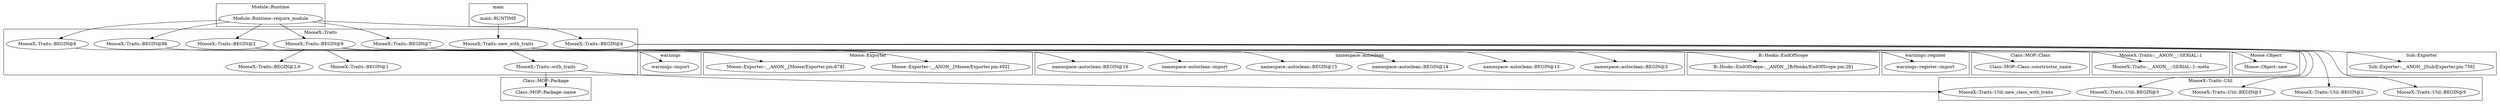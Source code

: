 digraph {
graph [overlap=false]
subgraph cluster_MooseX_Traits {
	label="MooseX::Traits";
	"MooseX::Traits::BEGIN@6";
	"MooseX::Traits::with_traits";
	"MooseX::Traits::BEGIN@2.6";
	"MooseX::Traits::BEGIN@2";
	"MooseX::Traits::BEGIN@1";
	"MooseX::Traits::BEGIN@9";
	"MooseX::Traits::BEGIN@7";
	"MooseX::Traits::new_with_traits";
	"MooseX::Traits::BEGIN@4";
	"MooseX::Traits::BEGIN@86";
}
subgraph cluster_Module_Runtime {
	label="Module::Runtime";
	"Module::Runtime::require_module";
}
subgraph cluster_warnings {
	label="warnings";
	"warnings::import";
}
subgraph cluster_Moose_Exporter {
	label="Moose::Exporter";
	"Moose::Exporter::__ANON__[Moose/Exporter.pm:678]";
	"Moose::Exporter::__ANON__[Moose/Exporter.pm:492]";
}
subgraph cluster_namespace_autoclean {
	label="namespace::autoclean";
	"namespace::autoclean::BEGIN@14";
	"namespace::autoclean::BEGIN@15";
	"namespace::autoclean::import";
	"namespace::autoclean::BEGIN@16";
	"namespace::autoclean::BEGIN@5";
	"namespace::autoclean::BEGIN@13";
}
subgraph cluster_B_Hooks_EndOfScope {
	label="B::Hooks::EndOfScope";
	"B::Hooks::EndOfScope::__ANON__[B/Hooks/EndOfScope.pm:26]";
}
subgraph cluster_MooseX_Traits_Util {
	label="MooseX::Traits::Util";
	"MooseX::Traits::Util::BEGIN@5";
	"MooseX::Traits::Util::new_class_with_traits";
	"MooseX::Traits::Util::BEGIN@3";
	"MooseX::Traits::Util::BEGIN@2";
	"MooseX::Traits::Util::BEGIN@9";
}
subgraph cluster_warnings_register {
	label="warnings::register";
	"warnings::register::import";
}
subgraph cluster_Sub_Exporter {
	label="Sub::Exporter";
	"Sub::Exporter::__ANON__[Sub/Exporter.pm:756]";
}
subgraph cluster_Class_MOP_Class {
	label="Class::MOP::Class";
	"Class::MOP::Class::constructor_name";
}
subgraph cluster_MooseX_Traits___ANON___SERIAL_1 {
	label="MooseX::Traits::__ANON__::SERIAL::1";
	"MooseX::Traits::__ANON__::SERIAL::1::meta";
}
subgraph cluster_Moose_Object {
	label="Moose::Object";
	"Moose::Object::new";
}
subgraph cluster_main {
	label="main";
	"main::RUNTIME";
}
subgraph cluster_Class_MOP_Package {
	label="Class::MOP::Package";
	"Class::MOP::Package::name";
}
"MooseX::Traits::with_traits" -> "MooseX::Traits::Util::new_class_with_traits";
"MooseX::Traits::new_with_traits" -> "Class::MOP::Class::constructor_name";
"MooseX::Traits::BEGIN@2" -> "Moose::Exporter::__ANON__[Moose/Exporter.pm:492]";
"MooseX::Traits::BEGIN@4" -> "MooseX::Traits::Util::BEGIN@2";
"main::RUNTIME" -> "MooseX::Traits::new_with_traits";
"MooseX::Traits::BEGIN@4" -> "MooseX::Traits::Util::BEGIN@5";
"Module::Runtime::require_module" -> "MooseX::Traits::BEGIN@2";
"Module::Runtime::require_module" -> "MooseX::Traits::BEGIN@9";
"Module::Runtime::require_module" -> "MooseX::Traits::BEGIN@7";
"MooseX::Traits::BEGIN@7" -> "warnings::register::import";
"MooseX::Traits::BEGIN@9" -> "B::Hooks::EndOfScope::__ANON__[B/Hooks/EndOfScope.pm:26]";
"MooseX::Traits::BEGIN@9" -> "MooseX::Traits::BEGIN@1";
"Module::Runtime::require_module" -> "MooseX::Traits::BEGIN@4";
"MooseX::Traits::BEGIN@6" -> "warnings::import";
"MooseX::Traits::BEGIN@86" -> "Moose::Exporter::__ANON__[Moose/Exporter.pm:678]";
"MooseX::Traits::BEGIN@9" -> "namespace::autoclean::BEGIN@14";
"MooseX::Traits::with_traits" -> "Class::MOP::Package::name";
"MooseX::Traits::BEGIN@9" -> "namespace::autoclean::BEGIN@15";
"MooseX::Traits::BEGIN@4" -> "MooseX::Traits::Util::BEGIN@3";
"MooseX::Traits::BEGIN@4" -> "MooseX::Traits::Util::BEGIN@9";
"MooseX::Traits::new_with_traits" -> "Moose::Object::new";
"MooseX::Traits::BEGIN@4" -> "Sub::Exporter::__ANON__[Sub/Exporter.pm:756]";
"MooseX::Traits::BEGIN@9" -> "MooseX::Traits::BEGIN@2.6";
"MooseX::Traits::BEGIN@9" -> "namespace::autoclean::BEGIN@5";
"MooseX::Traits::BEGIN@9" -> "namespace::autoclean::BEGIN@16";
"MooseX::Traits::BEGIN@9" -> "namespace::autoclean::import";
"MooseX::Traits::BEGIN@9" -> "namespace::autoclean::BEGIN@13";
"Module::Runtime::require_module" -> "MooseX::Traits::BEGIN@86";
"Module::Runtime::require_module" -> "MooseX::Traits::BEGIN@6";
"MooseX::Traits::new_with_traits" -> "MooseX::Traits::with_traits";
"MooseX::Traits::new_with_traits" -> "MooseX::Traits::__ANON__::SERIAL::1::meta";
}

